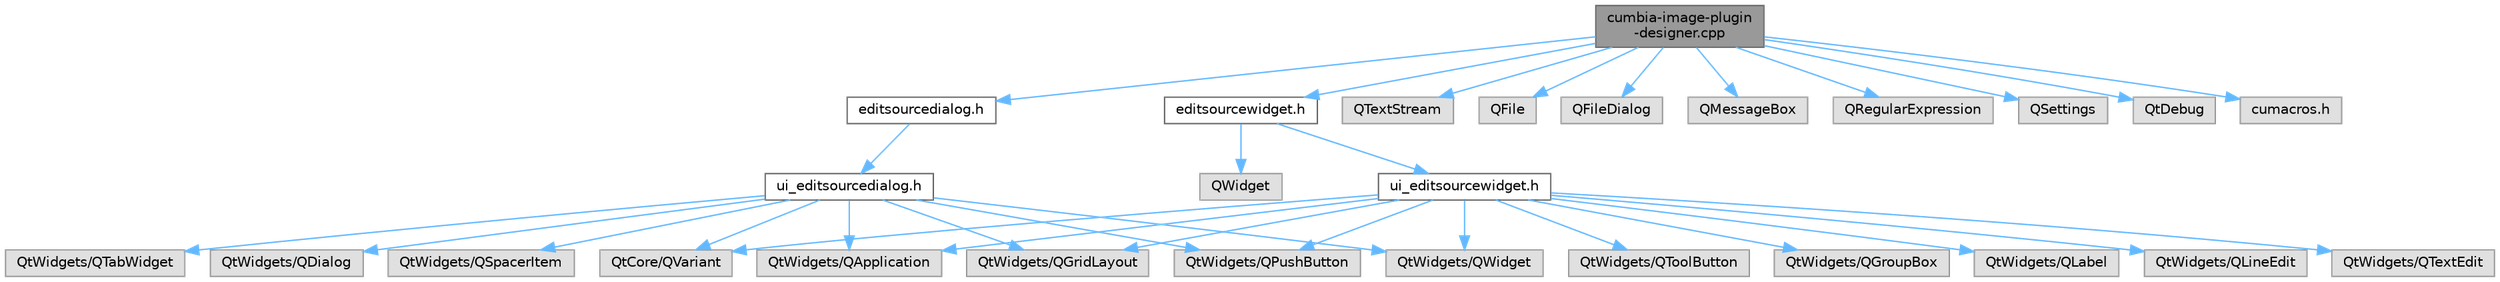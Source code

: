 digraph "cumbia-image-plugin-designer.cpp"
{
 // LATEX_PDF_SIZE
  bgcolor="transparent";
  edge [fontname=Helvetica,fontsize=10,labelfontname=Helvetica,labelfontsize=10];
  node [fontname=Helvetica,fontsize=10,shape=box,height=0.2,width=0.4];
  Node1 [label="cumbia-image-plugin\l-designer.cpp",height=0.2,width=0.4,color="gray40", fillcolor="grey60", style="filled", fontcolor="black",tooltip=" "];
  Node1 -> Node2 [color="steelblue1",style="solid"];
  Node2 [label="editsourcedialog.h",height=0.2,width=0.4,color="grey40", fillcolor="white", style="filled",URL="$controls_2cumbia-qtcontrols-ng-controls-designer_2forms_2editsourcedialog_8h.html",tooltip=" "];
  Node2 -> Node3 [color="steelblue1",style="solid"];
  Node3 [label="ui_editsourcedialog.h",height=0.2,width=0.4,color="grey40", fillcolor="white", style="filled",URL="$ui__editsourcedialog_8h.html",tooltip=" "];
  Node3 -> Node4 [color="steelblue1",style="solid"];
  Node4 [label="QtCore/QVariant",height=0.2,width=0.4,color="grey60", fillcolor="#E0E0E0", style="filled",tooltip=" "];
  Node3 -> Node5 [color="steelblue1",style="solid"];
  Node5 [label="QtWidgets/QApplication",height=0.2,width=0.4,color="grey60", fillcolor="#E0E0E0", style="filled",tooltip=" "];
  Node3 -> Node6 [color="steelblue1",style="solid"];
  Node6 [label="QtWidgets/QDialog",height=0.2,width=0.4,color="grey60", fillcolor="#E0E0E0", style="filled",tooltip=" "];
  Node3 -> Node7 [color="steelblue1",style="solid"];
  Node7 [label="QtWidgets/QGridLayout",height=0.2,width=0.4,color="grey60", fillcolor="#E0E0E0", style="filled",tooltip=" "];
  Node3 -> Node8 [color="steelblue1",style="solid"];
  Node8 [label="QtWidgets/QPushButton",height=0.2,width=0.4,color="grey60", fillcolor="#E0E0E0", style="filled",tooltip=" "];
  Node3 -> Node9 [color="steelblue1",style="solid"];
  Node9 [label="QtWidgets/QSpacerItem",height=0.2,width=0.4,color="grey60", fillcolor="#E0E0E0", style="filled",tooltip=" "];
  Node3 -> Node10 [color="steelblue1",style="solid"];
  Node10 [label="QtWidgets/QTabWidget",height=0.2,width=0.4,color="grey60", fillcolor="#E0E0E0", style="filled",tooltip=" "];
  Node3 -> Node11 [color="steelblue1",style="solid"];
  Node11 [label="QtWidgets/QWidget",height=0.2,width=0.4,color="grey60", fillcolor="#E0E0E0", style="filled",tooltip=" "];
  Node1 -> Node12 [color="steelblue1",style="solid"];
  Node12 [label="editsourcewidget.h",height=0.2,width=0.4,color="grey40", fillcolor="white", style="filled",URL="$controls_2cumbia-qtcontrols-ng-controls-designer_2forms_2editsourcewidget_8h.html",tooltip=" "];
  Node12 -> Node13 [color="steelblue1",style="solid"];
  Node13 [label="QWidget",height=0.2,width=0.4,color="grey60", fillcolor="#E0E0E0", style="filled",tooltip=" "];
  Node12 -> Node14 [color="steelblue1",style="solid"];
  Node14 [label="ui_editsourcewidget.h",height=0.2,width=0.4,color="grey40", fillcolor="white", style="filled",URL="$ui__editsourcewidget_8h.html",tooltip=" "];
  Node14 -> Node4 [color="steelblue1",style="solid"];
  Node14 -> Node5 [color="steelblue1",style="solid"];
  Node14 -> Node7 [color="steelblue1",style="solid"];
  Node14 -> Node15 [color="steelblue1",style="solid"];
  Node15 [label="QtWidgets/QGroupBox",height=0.2,width=0.4,color="grey60", fillcolor="#E0E0E0", style="filled",tooltip=" "];
  Node14 -> Node16 [color="steelblue1",style="solid"];
  Node16 [label="QtWidgets/QLabel",height=0.2,width=0.4,color="grey60", fillcolor="#E0E0E0", style="filled",tooltip=" "];
  Node14 -> Node17 [color="steelblue1",style="solid"];
  Node17 [label="QtWidgets/QLineEdit",height=0.2,width=0.4,color="grey60", fillcolor="#E0E0E0", style="filled",tooltip=" "];
  Node14 -> Node8 [color="steelblue1",style="solid"];
  Node14 -> Node18 [color="steelblue1",style="solid"];
  Node18 [label="QtWidgets/QTextEdit",height=0.2,width=0.4,color="grey60", fillcolor="#E0E0E0", style="filled",tooltip=" "];
  Node14 -> Node19 [color="steelblue1",style="solid"];
  Node19 [label="QtWidgets/QToolButton",height=0.2,width=0.4,color="grey60", fillcolor="#E0E0E0", style="filled",tooltip=" "];
  Node14 -> Node11 [color="steelblue1",style="solid"];
  Node1 -> Node20 [color="steelblue1",style="solid"];
  Node20 [label="QTextStream",height=0.2,width=0.4,color="grey60", fillcolor="#E0E0E0", style="filled",tooltip=" "];
  Node1 -> Node21 [color="steelblue1",style="solid"];
  Node21 [label="QFile",height=0.2,width=0.4,color="grey60", fillcolor="#E0E0E0", style="filled",tooltip=" "];
  Node1 -> Node22 [color="steelblue1",style="solid"];
  Node22 [label="QFileDialog",height=0.2,width=0.4,color="grey60", fillcolor="#E0E0E0", style="filled",tooltip=" "];
  Node1 -> Node23 [color="steelblue1",style="solid"];
  Node23 [label="QMessageBox",height=0.2,width=0.4,color="grey60", fillcolor="#E0E0E0", style="filled",tooltip=" "];
  Node1 -> Node24 [color="steelblue1",style="solid"];
  Node24 [label="QRegularExpression",height=0.2,width=0.4,color="grey60", fillcolor="#E0E0E0", style="filled",tooltip=" "];
  Node1 -> Node25 [color="steelblue1",style="solid"];
  Node25 [label="QSettings",height=0.2,width=0.4,color="grey60", fillcolor="#E0E0E0", style="filled",tooltip=" "];
  Node1 -> Node26 [color="steelblue1",style="solid"];
  Node26 [label="QtDebug",height=0.2,width=0.4,color="grey60", fillcolor="#E0E0E0", style="filled",tooltip=" "];
  Node1 -> Node27 [color="steelblue1",style="solid"];
  Node27 [label="cumacros.h",height=0.2,width=0.4,color="grey60", fillcolor="#E0E0E0", style="filled",tooltip=" "];
}

